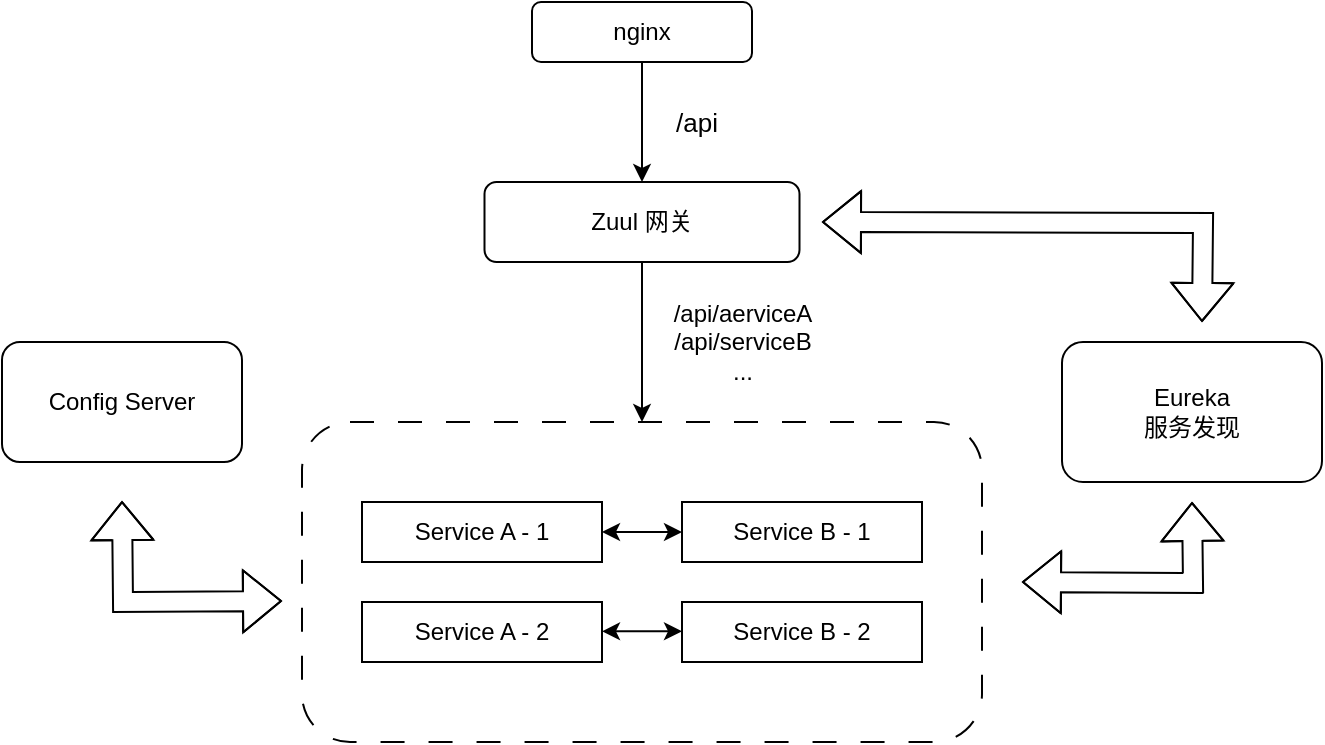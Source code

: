 <mxfile version="21.7.5" type="github">
  <diagram name="第 1 页" id="LuCD4FvW6rBb0ad8V7VS">
    <mxGraphModel dx="1539" dy="1390" grid="1" gridSize="10" guides="1" tooltips="1" connect="1" arrows="1" fold="1" page="1" pageScale="1" pageWidth="1169" pageHeight="827" math="0" shadow="0">
      <root>
        <mxCell id="0" />
        <mxCell id="1" parent="0" />
        <mxCell id="KGNfo6lip1S8Jej3egop-58" value="&lt;div style=&quot;&quot;&gt;&lt;br&gt;&lt;/div&gt;&lt;div style=&quot;text-align: justify;&quot;&gt;&lt;/div&gt;" style="rounded=1;whiteSpace=wrap;html=1;fillColor=none;dashed=1;dashPattern=12 12;" parent="1" vertex="1">
          <mxGeometry x="90" y="200" width="340" height="160" as="geometry" />
        </mxCell>
        <mxCell id="KGNfo6lip1S8Jej3egop-33" value="Service A - 1" style="rounded=0;whiteSpace=wrap;html=1;" parent="1" vertex="1">
          <mxGeometry x="120" y="240" width="120" height="30" as="geometry" />
        </mxCell>
        <mxCell id="KGNfo6lip1S8Jej3egop-34" value="Service A - 2" style="rounded=0;whiteSpace=wrap;html=1;" parent="1" vertex="1">
          <mxGeometry x="120" y="290" width="120" height="30" as="geometry" />
        </mxCell>
        <mxCell id="KGNfo6lip1S8Jej3egop-36" value="Service B - 1" style="rounded=0;whiteSpace=wrap;html=1;" parent="1" vertex="1">
          <mxGeometry x="280" y="240" width="120" height="30" as="geometry" />
        </mxCell>
        <mxCell id="KGNfo6lip1S8Jej3egop-37" value="Service B - 2" style="rounded=0;whiteSpace=wrap;html=1;" parent="1" vertex="1">
          <mxGeometry x="280" y="290" width="120" height="30" as="geometry" />
        </mxCell>
        <mxCell id="KGNfo6lip1S8Jej3egop-59" value="" style="endArrow=classic;startArrow=classic;html=1;rounded=0;entryX=0;entryY=0.5;entryDx=0;entryDy=0;exitX=1;exitY=0.5;exitDx=0;exitDy=0;" parent="1" source="KGNfo6lip1S8Jej3egop-33" target="KGNfo6lip1S8Jej3egop-36" edge="1">
          <mxGeometry width="50" height="50" relative="1" as="geometry">
            <mxPoint x="280" y="190" as="sourcePoint" />
            <mxPoint x="330" y="140" as="targetPoint" />
          </mxGeometry>
        </mxCell>
        <mxCell id="KGNfo6lip1S8Jej3egop-60" value="" style="endArrow=classic;startArrow=classic;html=1;rounded=0;entryX=0;entryY=0.5;entryDx=0;entryDy=0;exitX=1;exitY=0.5;exitDx=0;exitDy=0;" parent="1" edge="1">
          <mxGeometry width="50" height="50" relative="1" as="geometry">
            <mxPoint x="240" y="304.66" as="sourcePoint" />
            <mxPoint x="280" y="304.66" as="targetPoint" />
          </mxGeometry>
        </mxCell>
        <mxCell id="KGNfo6lip1S8Jej3egop-61" value="Eureka&lt;br&gt;服务发现" style="rounded=1;whiteSpace=wrap;html=1;" parent="1" vertex="1">
          <mxGeometry x="470" y="160" width="130" height="70" as="geometry" />
        </mxCell>
        <mxCell id="KGNfo6lip1S8Jej3egop-62" value="" style="endArrow=classic;startArrow=classic;html=1;rounded=0;shape=flexArrow;edgeStyle=orthogonalEdgeStyle;" parent="1" edge="1">
          <mxGeometry width="50" height="50" relative="1" as="geometry">
            <mxPoint x="450" y="280" as="sourcePoint" />
            <mxPoint x="535" y="240" as="targetPoint" />
          </mxGeometry>
        </mxCell>
        <mxCell id="KGNfo6lip1S8Jej3egop-64" style="edgeStyle=orthogonalEdgeStyle;rounded=0;orthogonalLoop=1;jettySize=auto;html=1;exitX=0.5;exitY=1;exitDx=0;exitDy=0;entryX=0.5;entryY=0;entryDx=0;entryDy=0;" parent="1" source="KGNfo6lip1S8Jej3egop-63" target="KGNfo6lip1S8Jej3egop-58" edge="1">
          <mxGeometry relative="1" as="geometry" />
        </mxCell>
        <mxCell id="KGNfo6lip1S8Jej3egop-65" value="&lt;font style=&quot;font-size: 12px;&quot;&gt;/api/aerviceA&lt;br&gt;/api/serviceB&lt;br&gt;...&lt;/font&gt;" style="edgeLabel;html=1;align=center;verticalAlign=middle;resizable=0;points=[];" parent="KGNfo6lip1S8Jej3egop-64" vertex="1" connectable="0">
          <mxGeometry x="0.021" relative="1" as="geometry">
            <mxPoint x="50" y="-1" as="offset" />
          </mxGeometry>
        </mxCell>
        <mxCell id="KGNfo6lip1S8Jej3egop-63" value="Zuul 网关" style="rounded=1;whiteSpace=wrap;html=1;" parent="1" vertex="1">
          <mxGeometry x="181.25" y="80" width="157.5" height="40" as="geometry" />
        </mxCell>
        <mxCell id="KGNfo6lip1S8Jej3egop-67" value="" style="shape=flexArrow;endArrow=classic;startArrow=classic;html=1;rounded=0;edgeStyle=orthogonalEdgeStyle;" parent="1" edge="1">
          <mxGeometry width="100" height="100" relative="1" as="geometry">
            <mxPoint x="350" y="100" as="sourcePoint" />
            <mxPoint x="540" y="150" as="targetPoint" />
          </mxGeometry>
        </mxCell>
        <mxCell id="KGNfo6lip1S8Jej3egop-70" style="edgeStyle=orthogonalEdgeStyle;rounded=0;orthogonalLoop=1;jettySize=auto;html=1;exitX=0.5;exitY=1;exitDx=0;exitDy=0;entryX=0.5;entryY=0;entryDx=0;entryDy=0;" parent="1" source="KGNfo6lip1S8Jej3egop-69" target="KGNfo6lip1S8Jej3egop-63" edge="1">
          <mxGeometry relative="1" as="geometry" />
        </mxCell>
        <mxCell id="KGNfo6lip1S8Jej3egop-71" value="&lt;font style=&quot;font-size: 13px;&quot;&gt;/api&lt;/font&gt;" style="edgeLabel;html=1;align=center;verticalAlign=middle;resizable=0;points=[];" parent="KGNfo6lip1S8Jej3egop-70" vertex="1" connectable="0">
          <mxGeometry x="-0.122" relative="1" as="geometry">
            <mxPoint x="27" y="3" as="offset" />
          </mxGeometry>
        </mxCell>
        <mxCell id="KGNfo6lip1S8Jej3egop-69" value="nginx" style="rounded=1;whiteSpace=wrap;html=1;" parent="1" vertex="1">
          <mxGeometry x="205" y="-10" width="110" height="30" as="geometry" />
        </mxCell>
        <mxCell id="KGNfo6lip1S8Jej3egop-72" value="Config Server" style="rounded=1;whiteSpace=wrap;html=1;" parent="1" vertex="1">
          <mxGeometry x="-60" y="160" width="120" height="60" as="geometry" />
        </mxCell>
        <mxCell id="4EX7ylnzs4g494LKWPBQ-1" value="" style="endArrow=classic;startArrow=classic;html=1;rounded=0;shape=flexArrow;edgeStyle=orthogonalEdgeStyle;" edge="1" parent="1">
          <mxGeometry width="50" height="50" relative="1" as="geometry">
            <mxPoint x="80" y="289.53" as="sourcePoint" />
            <mxPoint y="239.53" as="targetPoint" />
          </mxGeometry>
        </mxCell>
      </root>
    </mxGraphModel>
  </diagram>
</mxfile>

